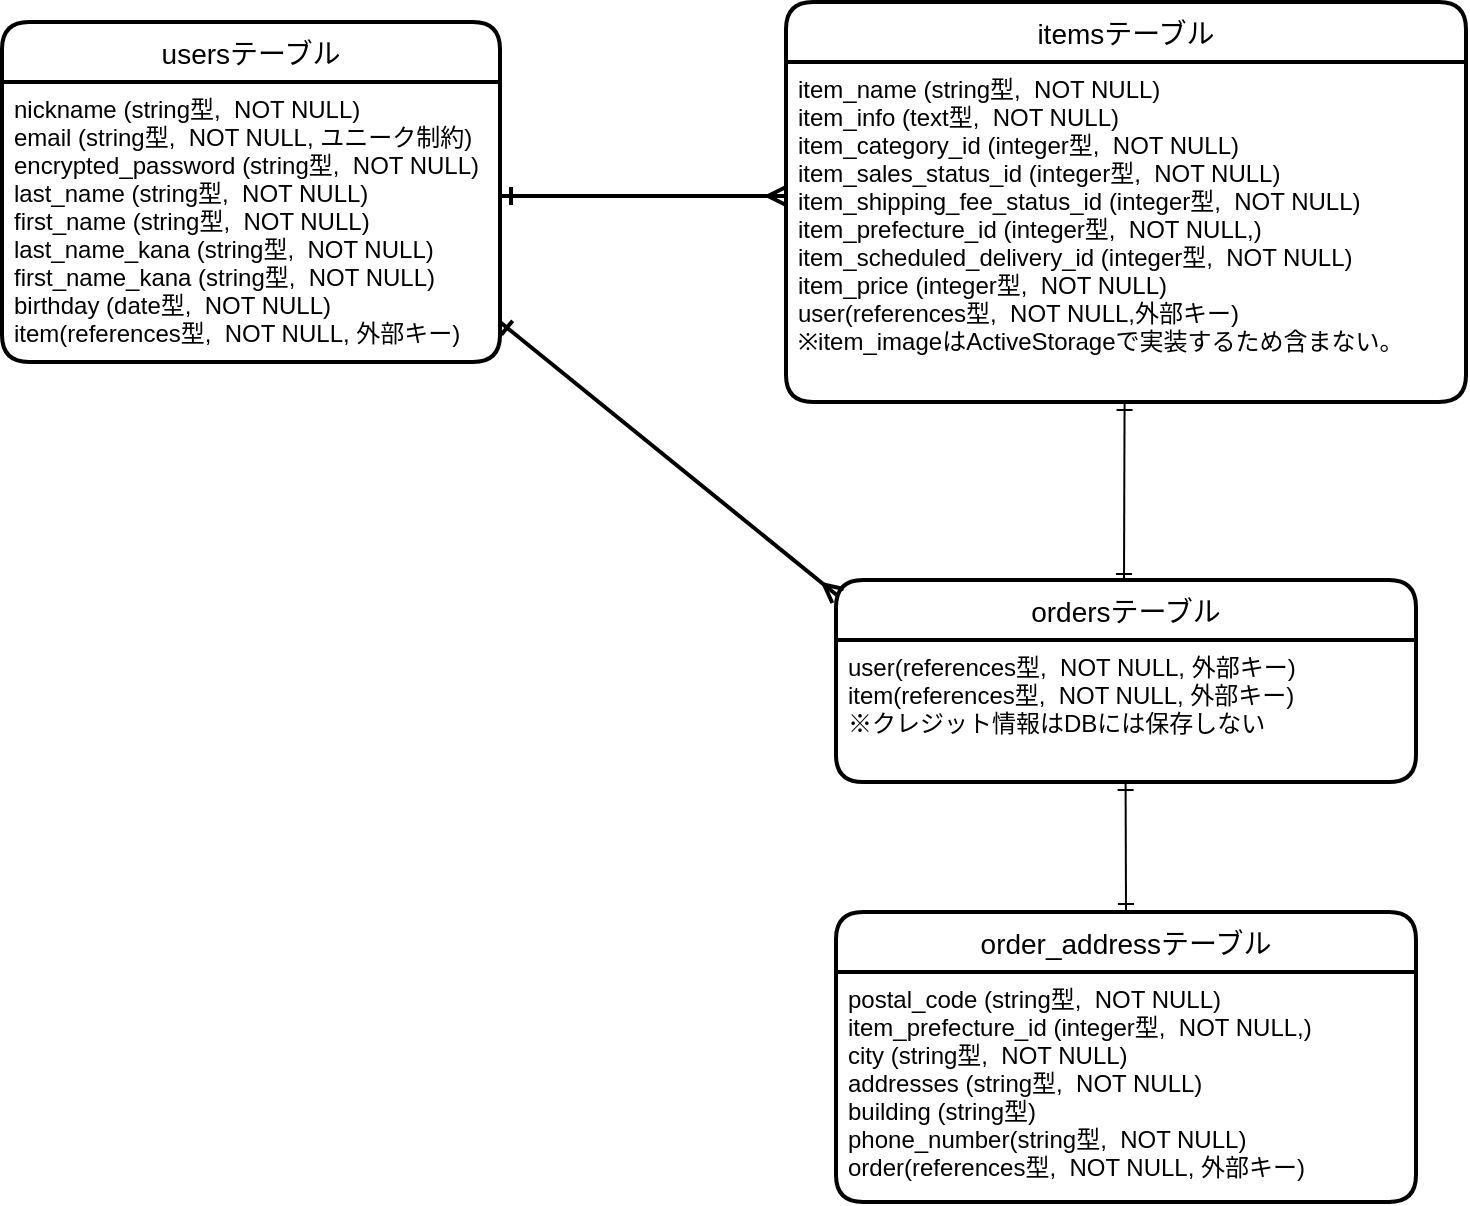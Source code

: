 <mxfile>
    <diagram id="30sFCt94HYVoS8XDwqhz" name="ページ1">
        <mxGraphModel dx="615" dy="440" grid="1" gridSize="10" guides="1" tooltips="1" connect="1" arrows="1" fold="1" page="1" pageScale="1" pageWidth="827" pageHeight="1169" math="0" shadow="0">
            <root>
                <mxCell id="0"/>
                <mxCell id="1" parent="0"/>
                <mxCell id="2" value="usersテーブル" style="swimlane;childLayout=stackLayout;horizontal=1;startSize=30;horizontalStack=0;rounded=1;fontSize=14;fontStyle=0;strokeWidth=2;resizeParent=0;resizeLast=1;shadow=0;dashed=0;align=center;" parent="1" vertex="1">
                    <mxGeometry x="21" y="30" width="249" height="170" as="geometry"/>
                </mxCell>
                <mxCell id="3" value="nickname (string型,  NOT NULL)&#10;email (string型,  NOT NULL, ユニーク制約)&#10;encrypted_password (string型,  NOT NULL)&#10;last_name (string型,  NOT NULL)&#10;first_name (string型,  NOT NULL)&#10;last_name_kana (string型,  NOT NULL)&#10;first_name_kana (string型,  NOT NULL)&#10;birthday (date型,  NOT NULL)&#10;item(references型,  NOT NULL, 外部キー)&#10;&#10;" style="align=left;strokeColor=none;fillColor=none;spacingLeft=4;fontSize=12;verticalAlign=top;resizable=0;rotatable=0;part=1;" parent="2" vertex="1">
                    <mxGeometry y="30" width="249" height="140" as="geometry"/>
                </mxCell>
                <mxCell id="6" value="itemsテーブル" style="swimlane;childLayout=stackLayout;horizontal=1;startSize=30;horizontalStack=0;rounded=1;fontSize=14;fontStyle=0;strokeWidth=2;resizeParent=0;resizeLast=1;shadow=0;dashed=0;align=center;" parent="1" vertex="1">
                    <mxGeometry x="413" y="20" width="340" height="200" as="geometry"/>
                </mxCell>
                <mxCell id="7" value="item_name (string型,  NOT NULL)&#10;item_info (text型,  NOT NULL)&#10;item_category_id (integer型,  NOT NULL)&#10;item_sales_status_id (integer型,  NOT NULL)&#10;item_shipping_fee_status_id (integer型,  NOT NULL)&#10;item_prefecture_id (integer型,  NOT NULL,)&#10;item_scheduled_delivery_id (integer型,  NOT NULL)&#10;item_price (integer型,  NOT NULL)&#10;user(references型,  NOT NULL,外部キー)&#10;※item_imageはActiveStorageで実装するため含まない。" style="align=left;strokeColor=none;fillColor=none;spacingLeft=4;fontSize=12;verticalAlign=top;resizable=0;rotatable=0;part=1;" parent="6" vertex="1">
                    <mxGeometry y="30" width="340" height="170" as="geometry"/>
                </mxCell>
                <mxCell id="33" value="ordersテーブル" style="swimlane;childLayout=stackLayout;horizontal=1;startSize=30;horizontalStack=0;rounded=1;fontSize=14;fontStyle=0;strokeWidth=2;resizeParent=0;resizeLast=1;shadow=0;dashed=0;align=center;" parent="1" vertex="1">
                    <mxGeometry x="438" y="309" width="290" height="101" as="geometry"/>
                </mxCell>
                <mxCell id="34" value="user(references型,  NOT NULL, 外部キー)&#10;item(references型,  NOT NULL, 外部キー)&#10;※クレジット情報はDBには保存しない" style="align=left;strokeColor=none;fillColor=none;spacingLeft=4;fontSize=12;verticalAlign=top;resizable=0;rotatable=0;part=1;" parent="33" vertex="1">
                    <mxGeometry y="30" width="290" height="71" as="geometry"/>
                </mxCell>
                <mxCell id="35" value="order_addressテーブル" style="swimlane;childLayout=stackLayout;horizontal=1;startSize=30;horizontalStack=0;rounded=1;fontSize=14;fontStyle=0;strokeWidth=2;resizeParent=0;resizeLast=1;shadow=0;dashed=0;align=center;" parent="1" vertex="1">
                    <mxGeometry x="438" y="475" width="290" height="145" as="geometry"/>
                </mxCell>
                <mxCell id="36" value="postal_code (string型,  NOT NULL)&#10;item_prefecture_id (integer型,  NOT NULL,)&#10;city (string型,  NOT NULL)&#10;addresses (string型,  NOT NULL)&#10;building (string型)&#10;phone_number(string型,  NOT NULL)&#10;order(references型,  NOT NULL, 外部キー)&#10;&#10;&#10;" style="align=left;strokeColor=none;fillColor=none;spacingLeft=4;fontSize=12;verticalAlign=top;resizable=0;rotatable=0;part=1;" parent="35" vertex="1">
                    <mxGeometry y="30" width="290" height="115" as="geometry"/>
                </mxCell>
                <mxCell id="45" value="" style="endArrow=ERmany;html=1;rounded=0;startArrow=ERone;startFill=0;endFill=0;entryX=0;entryY=0.5;entryDx=0;entryDy=0;exitX=1;exitY=0.5;exitDx=0;exitDy=0;strokeWidth=2;" parent="1" edge="1">
                    <mxGeometry relative="1" as="geometry">
                        <mxPoint x="271" y="117" as="sourcePoint"/>
                        <mxPoint x="413" y="117" as="targetPoint"/>
                    </mxGeometry>
                </mxCell>
                <mxCell id="58" value="" style="endArrow=ERmany;html=1;rounded=0;startArrow=ERone;startFill=0;endFill=0;strokeWidth=2;" parent="1" edge="1">
                    <mxGeometry relative="1" as="geometry">
                        <mxPoint x="270" y="180" as="sourcePoint"/>
                        <mxPoint x="439" y="317" as="targetPoint"/>
                    </mxGeometry>
                </mxCell>
                <mxCell id="61" value="" style="endArrow=ERone;html=1;rounded=0;endFill=0;startArrow=ERone;startFill=0;" parent="1" edge="1">
                    <mxGeometry relative="1" as="geometry">
                        <mxPoint x="582" y="310" as="sourcePoint"/>
                        <mxPoint x="582.29" y="220" as="targetPoint"/>
                        <Array as="points"/>
                    </mxGeometry>
                </mxCell>
                <mxCell id="63" value="" style="endArrow=ERone;html=1;rounded=0;endFill=0;startArrow=ERone;startFill=0;exitX=0.5;exitY=0;exitDx=0;exitDy=0;" parent="1" source="35" edge="1">
                    <mxGeometry relative="1" as="geometry">
                        <mxPoint x="582.5" y="500" as="sourcePoint"/>
                        <mxPoint x="582.79" y="410" as="targetPoint"/>
                        <Array as="points"/>
                    </mxGeometry>
                </mxCell>
            </root>
        </mxGraphModel>
    </diagram>
</mxfile>